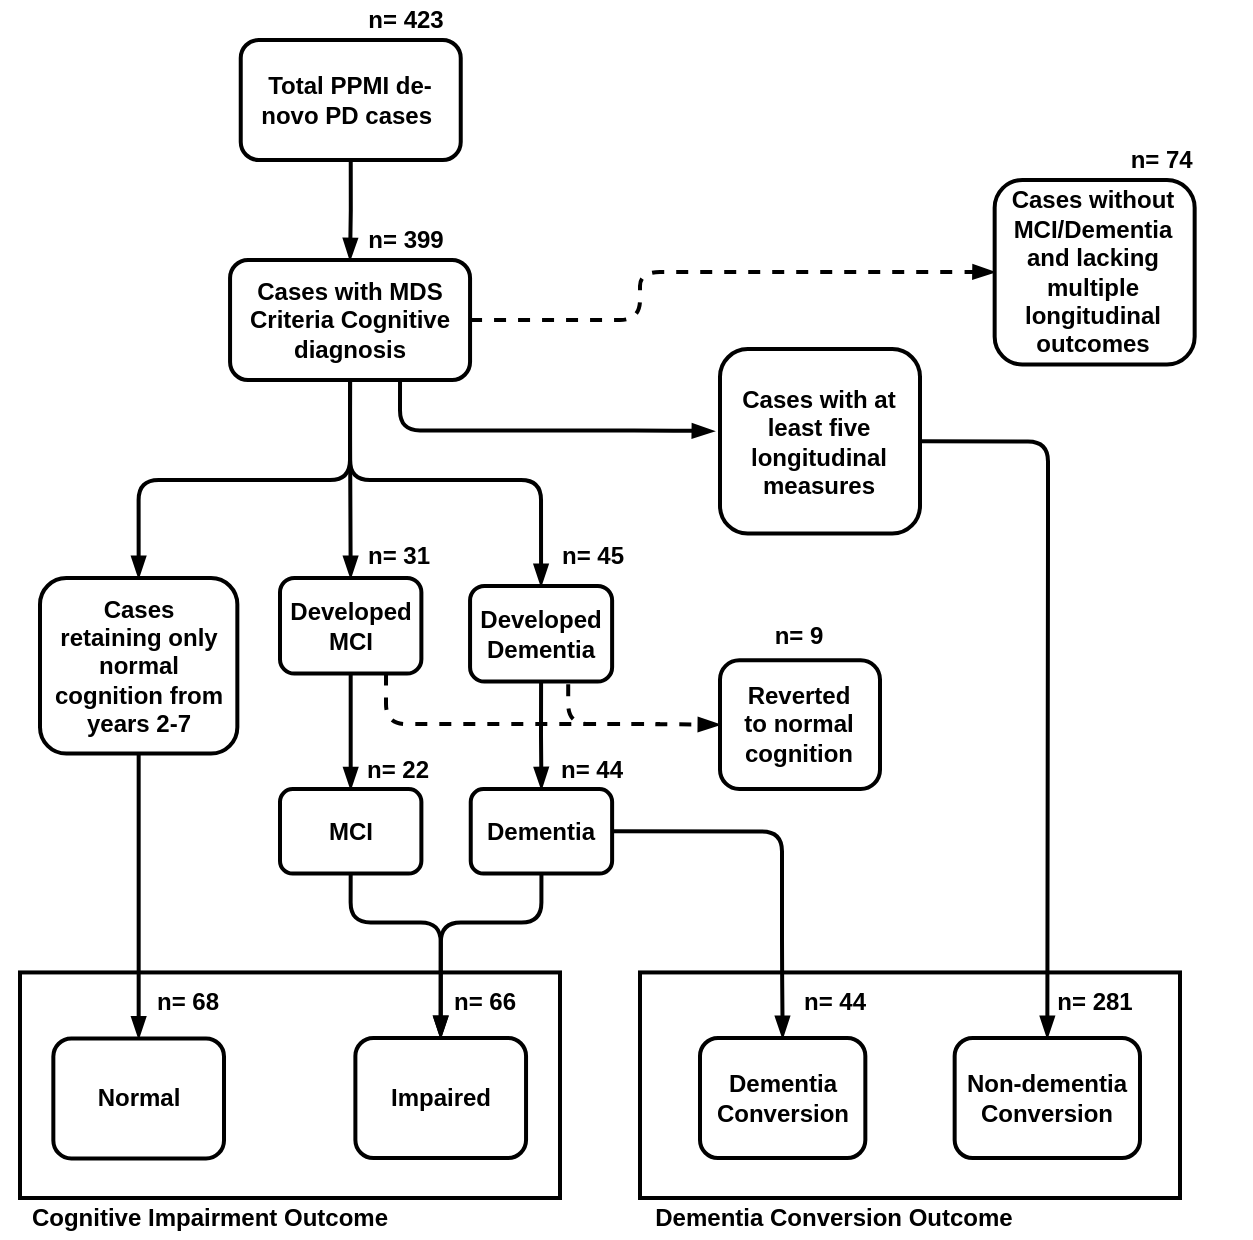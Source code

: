 <mxfile version="15.2.9" type="github">
  <diagram id="m0jhYUX43kVfqd_45DZe" name="Page-1">
    <mxGraphModel dx="3567" dy="2581" grid="1" gridSize="10" guides="1" tooltips="1" connect="1" arrows="1" fold="1" page="1" pageScale="1" pageWidth="850" pageHeight="1100" math="0" shadow="0">
      <root>
        <mxCell id="0" />
        <mxCell id="1" parent="0" />
        <mxCell id="LJdBZqf7PGFSziv4PStR-32" value="" style="rounded=0;whiteSpace=wrap;html=1;strokeWidth=2;fontStyle=1" parent="1" vertex="1">
          <mxGeometry x="-730" y="486.22" width="270" height="112.78" as="geometry" />
        </mxCell>
        <mxCell id="qDFyCuyVWxihaTcqMEYJ-1" style="edgeStyle=orthogonalEdgeStyle;rounded=1;orthogonalLoop=1;jettySize=auto;html=1;exitX=0.5;exitY=1;exitDx=0;exitDy=0;entryX=0.5;entryY=0;entryDx=0;entryDy=0;strokeWidth=2;fontStyle=1;endArrow=blockThin;endFill=1;startArrow=none;startFill=0;" parent="1" source="Yrw_5gS3c1wIbg4zPTFx-1" target="Yrw_5gS3c1wIbg4zPTFx-2" edge="1">
          <mxGeometry relative="1" as="geometry">
            <Array as="points">
              <mxPoint x="-565" y="240" />
              <mxPoint x="-671" y="240" />
            </Array>
          </mxGeometry>
        </mxCell>
        <mxCell id="qDFyCuyVWxihaTcqMEYJ-17" style="edgeStyle=orthogonalEdgeStyle;rounded=0;orthogonalLoop=1;jettySize=auto;html=1;exitX=0.5;exitY=1;exitDx=0;exitDy=0;entryX=0.5;entryY=0;entryDx=0;entryDy=0;strokeWidth=2;fontStyle=1;endArrow=blockThin;endFill=1;startArrow=none;startFill=0;" parent="1" source="qDFyCuyVWxihaTcqMEYJ-16" target="Yrw_5gS3c1wIbg4zPTFx-1" edge="1">
          <mxGeometry relative="1" as="geometry" />
        </mxCell>
        <mxCell id="qDFyCuyVWxihaTcqMEYJ-27" value="" style="group;strokeWidth=2;fontStyle=1" parent="1" vertex="1" connectable="0">
          <mxGeometry x="-704.97" y="130" width="200" height="60" as="geometry" />
        </mxCell>
        <mxCell id="Yrw_5gS3c1wIbg4zPTFx-1" value="Cases with MDS Criteria Cognitive diagnosis" style="rounded=1;whiteSpace=wrap;html=1;fontStyle=1;strokeWidth=2;" parent="qDFyCuyVWxihaTcqMEYJ-27" vertex="1">
          <mxGeometry x="80" width="120" height="60" as="geometry" />
        </mxCell>
        <mxCell id="qDFyCuyVWxihaTcqMEYJ-28" value="" style="group;strokeWidth=2;fontStyle=1" parent="1" vertex="1" connectable="0">
          <mxGeometry x="-704.63" y="20" width="200" height="60" as="geometry" />
        </mxCell>
        <mxCell id="qDFyCuyVWxihaTcqMEYJ-16" value="Total PPMI de-novo PD cases&amp;nbsp;" style="rounded=1;whiteSpace=wrap;html=1;fontStyle=1;strokeWidth=2;" parent="qDFyCuyVWxihaTcqMEYJ-28" vertex="1">
          <mxGeometry x="85" width="110" height="60" as="geometry" />
        </mxCell>
        <mxCell id="LJdBZqf7PGFSziv4PStR-49" style="edgeStyle=orthogonalEdgeStyle;rounded=1;orthogonalLoop=1;jettySize=auto;html=1;exitX=0.5;exitY=1;exitDx=0;exitDy=0;entryX=0.5;entryY=0;entryDx=0;entryDy=0;strokeWidth=2;fontStyle=1;endArrow=blockThin;endFill=1;" parent="1" source="qDFyCuyVWxihaTcqMEYJ-38" target="LJdBZqf7PGFSziv4PStR-30" edge="1">
          <mxGeometry relative="1" as="geometry">
            <Array as="points">
              <mxPoint x="-469" y="461.22" />
              <mxPoint x="-520" y="461.22" />
            </Array>
          </mxGeometry>
        </mxCell>
        <mxCell id="qDFyCuyVWxihaTcqMEYJ-38" value="Dementia" style="rounded=1;whiteSpace=wrap;html=1;fontStyle=1;strokeWidth=2;" parent="1" vertex="1">
          <mxGeometry x="-504.63" y="394.56" width="70.69" height="42.22" as="geometry" />
        </mxCell>
        <mxCell id="qDFyCuyVWxihaTcqMEYJ-39" value="n= 44" style="text;html=1;strokeColor=none;fillColor=none;align=center;verticalAlign=middle;whiteSpace=wrap;rounded=0;fontStyle=1;strokeWidth=2;" parent="1" vertex="1">
          <mxGeometry x="-483.89" y="374.56" width="80" height="20" as="geometry" />
        </mxCell>
        <mxCell id="LJdBZqf7PGFSziv4PStR-14" style="edgeStyle=orthogonalEdgeStyle;rounded=0;orthogonalLoop=1;jettySize=auto;html=1;exitX=0.5;exitY=1;exitDx=0;exitDy=0;entryX=0.5;entryY=0;entryDx=0;entryDy=0;strokeWidth=2;fontStyle=1;endArrow=blockThin;endFill=1;startArrow=none;startFill=0;" parent="1" source="qDFyCuyVWxihaTcqMEYJ-46" target="qDFyCuyVWxihaTcqMEYJ-42" edge="1">
          <mxGeometry relative="1" as="geometry" />
        </mxCell>
        <mxCell id="LJdBZqf7PGFSziv4PStR-24" style="edgeStyle=orthogonalEdgeStyle;rounded=0;orthogonalLoop=1;jettySize=auto;html=1;exitX=0.5;exitY=1;exitDx=0;exitDy=0;entryX=0.5;entryY=0;entryDx=0;entryDy=0;strokeWidth=2;fontStyle=1;endArrow=blockThin;endFill=1;startArrow=none;startFill=0;" parent="1" source="Yrw_5gS3c1wIbg4zPTFx-2" target="qDFyCuyVWxihaTcqMEYJ-56" edge="1">
          <mxGeometry relative="1" as="geometry" />
        </mxCell>
        <mxCell id="LJdBZqf7PGFSziv4PStR-25" value="n= 45" style="text;html=1;strokeColor=none;fillColor=none;align=center;verticalAlign=middle;whiteSpace=wrap;rounded=0;fontStyle=1;strokeWidth=2;" parent="1" vertex="1">
          <mxGeometry x="-483.003" y="266.779" width="79.114" height="22.222" as="geometry" />
        </mxCell>
        <mxCell id="LJdBZqf7PGFSziv4PStR-33" value="" style="rounded=0;whiteSpace=wrap;html=1;strokeWidth=2;fontStyle=1" parent="1" vertex="1">
          <mxGeometry x="-420" y="486.22" width="270" height="112.78" as="geometry" />
        </mxCell>
        <mxCell id="qDFyCuyVWxihaTcqMEYJ-59" value="n= 68" style="text;html=1;strokeColor=none;fillColor=none;align=center;verticalAlign=middle;whiteSpace=wrap;rounded=0;fontStyle=1;strokeWidth=2;" parent="1" vertex="1">
          <mxGeometry x="-671.33" y="491.22" width="50" height="20" as="geometry" />
        </mxCell>
        <mxCell id="LJdBZqf7PGFSziv4PStR-4" value="n= 31" style="text;html=1;strokeColor=none;fillColor=none;align=center;verticalAlign=middle;whiteSpace=wrap;rounded=0;fontStyle=1;strokeWidth=2;" parent="1" vertex="1">
          <mxGeometry x="-560.31" y="266.78" width="39.11" height="22.22" as="geometry" />
        </mxCell>
        <mxCell id="qDFyCuyVWxihaTcqMEYJ-43" value="n= 22" style="text;html=1;strokeColor=none;fillColor=none;align=center;verticalAlign=middle;whiteSpace=wrap;rounded=0;fontStyle=1;strokeWidth=2;" parent="1" vertex="1">
          <mxGeometry x="-576.549" y="374.56" width="71.579" height="20" as="geometry" />
        </mxCell>
        <mxCell id="LJdBZqf7PGFSziv4PStR-37" value="Reverted to normal cognition" style="rounded=1;whiteSpace=wrap;html=1;fontStyle=1;spacingLeft=6;spacingBottom=0;spacingRight=7;strokeWidth=2;" parent="1" vertex="1">
          <mxGeometry x="-380" y="330.12" width="80" height="64.44" as="geometry" />
        </mxCell>
        <mxCell id="LJdBZqf7PGFSziv4PStR-31" value="n= 66" style="text;html=1;strokeColor=none;fillColor=none;align=center;verticalAlign=middle;whiteSpace=wrap;rounded=0;fontStyle=1;strokeWidth=2;" parent="1" vertex="1">
          <mxGeometry x="-540.003" y="491.22" width="85.333" height="20" as="geometry" />
        </mxCell>
        <mxCell id="Yrw_5gS3c1wIbg4zPTFx-2" value="Cases retaining only normal cognition from years 2-7" style="rounded=1;whiteSpace=wrap;html=1;fontStyle=1;spacingLeft=6;spacingRight=6;strokeWidth=2;" parent="1" vertex="1">
          <mxGeometry x="-720" y="289" width="98.67" height="87.78" as="geometry" />
        </mxCell>
        <mxCell id="qDFyCuyVWxihaTcqMEYJ-11" value="n= 423" style="text;html=1;strokeColor=none;fillColor=none;align=center;verticalAlign=middle;whiteSpace=wrap;rounded=0;fontStyle=1;strokeWidth=2;" parent="1" vertex="1">
          <mxGeometry x="-576.55" width="80" height="20" as="geometry" />
        </mxCell>
        <mxCell id="LJdBZqf7PGFSziv4PStR-51" style="edgeStyle=orthogonalEdgeStyle;rounded=1;orthogonalLoop=1;jettySize=auto;html=1;exitX=0.75;exitY=1;exitDx=0;exitDy=0;dashed=1;strokeWidth=2;fontStyle=1;endArrow=blockThin;endFill=1;startArrow=none;startFill=0;entryX=0;entryY=0.5;entryDx=0;entryDy=0;" parent="1" source="qDFyCuyVWxihaTcqMEYJ-46" target="LJdBZqf7PGFSziv4PStR-37" edge="1">
          <mxGeometry relative="1" as="geometry">
            <mxPoint x="-390" y="359" as="targetPoint" />
            <Array as="points">
              <mxPoint x="-547" y="362" />
              <mxPoint x="-420" y="362" />
            </Array>
          </mxGeometry>
        </mxCell>
        <mxCell id="qDFyCuyVWxihaTcqMEYJ-46" value="Developed &lt;br&gt;MCI" style="rounded=1;whiteSpace=wrap;html=1;fontStyle=1;strokeWidth=2;" parent="1" vertex="1">
          <mxGeometry x="-600.0" y="289" width="70.69" height="47.78" as="geometry" />
        </mxCell>
        <mxCell id="LJdBZqf7PGFSziv4PStR-46" style="edgeStyle=orthogonalEdgeStyle;rounded=1;orthogonalLoop=1;jettySize=auto;html=1;exitX=0.5;exitY=1;exitDx=0;exitDy=0;entryX=0.5;entryY=0;entryDx=0;entryDy=0;strokeWidth=2;fontStyle=1;endArrow=blockThin;endFill=1;startArrow=none;startFill=0;" parent="1" source="qDFyCuyVWxihaTcqMEYJ-42" target="LJdBZqf7PGFSziv4PStR-30" edge="1">
          <mxGeometry relative="1" as="geometry">
            <Array as="points">
              <mxPoint x="-565" y="461.22" />
              <mxPoint x="-520" y="461.22" />
            </Array>
          </mxGeometry>
        </mxCell>
        <mxCell id="qDFyCuyVWxihaTcqMEYJ-42" value="MCI" style="rounded=1;whiteSpace=wrap;html=1;fontStyle=1;strokeWidth=2;" parent="1" vertex="1">
          <mxGeometry x="-600.0" y="394.56" width="70.69" height="42.22" as="geometry" />
        </mxCell>
        <mxCell id="qDFyCuyVWxihaTcqMEYJ-56" value="Normal" style="rounded=1;whiteSpace=wrap;html=1;fontStyle=1;strokeWidth=2;" parent="1" vertex="1">
          <mxGeometry x="-713.33" y="519.22" width="85.333" height="60" as="geometry" />
        </mxCell>
        <mxCell id="LJdBZqf7PGFSziv4PStR-45" style="edgeStyle=orthogonalEdgeStyle;rounded=0;orthogonalLoop=1;jettySize=auto;html=1;exitX=0.5;exitY=1;exitDx=0;exitDy=0;entryX=0.5;entryY=0;entryDx=0;entryDy=0;strokeWidth=2;fontStyle=1;endArrow=blockThin;endFill=1;startArrow=none;startFill=0;" parent="1" source="qDFyCuyVWxihaTcqMEYJ-33" target="qDFyCuyVWxihaTcqMEYJ-38" edge="1">
          <mxGeometry relative="1" as="geometry">
            <mxPoint x="-430.224" y="383.441" as="targetPoint" />
          </mxGeometry>
        </mxCell>
        <mxCell id="qDFyCuyVWxihaTcqMEYJ-33" value="Developed Dementia" style="rounded=1;whiteSpace=wrap;html=1;fontStyle=1;strokeWidth=2;" parent="1" vertex="1">
          <mxGeometry x="-504.97" y="293" width="71.03" height="47.78" as="geometry" />
        </mxCell>
        <mxCell id="qDFyCuyVWxihaTcqMEYJ-15" value="n= 399" style="text;html=1;strokeColor=none;fillColor=none;align=center;verticalAlign=middle;whiteSpace=wrap;rounded=0;fontStyle=1;strokeWidth=2;" parent="1" vertex="1">
          <mxGeometry x="-576.55" y="110" width="80" height="20" as="geometry" />
        </mxCell>
        <mxCell id="LJdBZqf7PGFSziv4PStR-30" value="Impaired" style="rounded=1;whiteSpace=wrap;html=1;fontStyle=1;strokeWidth=2;" parent="1" vertex="1">
          <mxGeometry x="-562.31" y="519" width="85.333" height="60" as="geometry" />
        </mxCell>
        <mxCell id="LJdBZqf7PGFSziv4PStR-43" style="edgeStyle=orthogonalEdgeStyle;rounded=1;orthogonalLoop=1;jettySize=auto;html=1;exitX=0.5;exitY=1;exitDx=0;exitDy=0;entryX=0.5;entryY=0;entryDx=0;entryDy=0;strokeWidth=2;fontStyle=1;endArrow=blockThin;endFill=1;startArrow=none;startFill=0;" parent="1" source="Yrw_5gS3c1wIbg4zPTFx-1" target="qDFyCuyVWxihaTcqMEYJ-46" edge="1">
          <mxGeometry relative="1" as="geometry">
            <mxPoint x="-547" y="310" as="targetPoint" />
            <Array as="points">
              <mxPoint x="-565" y="210" />
              <mxPoint x="-565" y="210" />
            </Array>
          </mxGeometry>
        </mxCell>
        <mxCell id="LJdBZqf7PGFSziv4PStR-44" style="edgeStyle=orthogonalEdgeStyle;rounded=1;orthogonalLoop=1;jettySize=auto;html=1;exitX=0.5;exitY=1;exitDx=0;exitDy=0;entryX=0.5;entryY=0;entryDx=0;entryDy=0;strokeWidth=2;fontStyle=1;endArrow=blockThin;endFill=1;startArrow=none;startFill=0;" parent="1" source="Yrw_5gS3c1wIbg4zPTFx-1" target="qDFyCuyVWxihaTcqMEYJ-33" edge="1">
          <mxGeometry relative="1" as="geometry">
            <Array as="points">
              <mxPoint x="-565" y="240" />
              <mxPoint x="-469" y="240" />
            </Array>
          </mxGeometry>
        </mxCell>
        <mxCell id="LJdBZqf7PGFSziv4PStR-56" value="n= 9" style="text;html=1;strokeColor=none;fillColor=none;align=center;verticalAlign=middle;whiteSpace=wrap;rounded=0;fontStyle=1;strokeWidth=2;" parent="1" vertex="1">
          <mxGeometry x="-380" y="305.12" width="79.11" height="25" as="geometry" />
        </mxCell>
        <mxCell id="LJdBZqf7PGFSziv4PStR-62" style="edgeStyle=orthogonalEdgeStyle;rounded=1;orthogonalLoop=1;jettySize=auto;html=1;exitX=1;exitY=0.5;exitDx=0;exitDy=0;entryX=0.5;entryY=0;entryDx=0;entryDy=0;endArrow=blockThin;endFill=1;strokeWidth=2;fontStyle=1;startArrow=none;startFill=0;" parent="1" source="LJdBZqf7PGFSziv4PStR-58" target="LJdBZqf7PGFSziv4PStR-35" edge="1">
          <mxGeometry relative="1" as="geometry">
            <Array as="points">
              <mxPoint x="-216" y="221" />
              <mxPoint x="-216" y="267" />
            </Array>
          </mxGeometry>
        </mxCell>
        <mxCell id="LJdBZqf7PGFSziv4PStR-58" value="Cases with at least five longitudinal measures" style="rounded=1;whiteSpace=wrap;html=1;fontStyle=1;spacingLeft=6;spacingBottom=0;spacingRight=7;strokeWidth=2;" parent="1" vertex="1">
          <mxGeometry x="-380" y="174.56" width="100" height="92.22" as="geometry" />
        </mxCell>
        <mxCell id="LJdBZqf7PGFSziv4PStR-66" style="edgeStyle=orthogonalEdgeStyle;rounded=1;orthogonalLoop=1;jettySize=auto;html=1;dashed=1;strokeWidth=2;fontStyle=1;endArrow=none;endFill=0;startArrow=none;startFill=0;exitX=0.691;exitY=1.027;exitDx=0;exitDy=0;exitPerimeter=0;" parent="1" source="qDFyCuyVWxihaTcqMEYJ-33" edge="1">
          <mxGeometry relative="1" as="geometry">
            <mxPoint x="-455" y="349" as="sourcePoint" />
            <mxPoint x="-410" y="362" as="targetPoint" />
            <Array as="points">
              <mxPoint x="-456" y="362" />
            </Array>
          </mxGeometry>
        </mxCell>
        <mxCell id="LJdBZqf7PGFSziv4PStR-35" value="Non-dementia Conversion" style="rounded=1;whiteSpace=wrap;html=1;fontStyle=1;strokeWidth=2;" parent="1" vertex="1">
          <mxGeometry x="-262.67" y="519" width="92.67" height="60" as="geometry" />
        </mxCell>
        <mxCell id="LJdBZqf7PGFSziv4PStR-71" style="edgeStyle=orthogonalEdgeStyle;rounded=1;orthogonalLoop=1;jettySize=auto;html=1;exitX=0.75;exitY=1;exitDx=0;exitDy=0;strokeWidth=2;fontStyle=1;endArrow=blockThin;endFill=1;startArrow=none;startFill=0;entryX=0;entryY=0.5;entryDx=0;entryDy=0;" parent="1" edge="1">
          <mxGeometry relative="1" as="geometry">
            <mxPoint x="-539.983" y="190.0" as="sourcePoint" />
            <mxPoint x="-383" y="215.56" as="targetPoint" />
            <Array as="points">
              <mxPoint x="-540" y="215.22" />
              <mxPoint x="-413" y="215.22" />
            </Array>
          </mxGeometry>
        </mxCell>
        <mxCell id="8oZCdKd4IrshZltbQGv5-1" value="n= 281" style="text;html=1;strokeColor=none;fillColor=none;align=center;verticalAlign=middle;whiteSpace=wrap;rounded=0;fontStyle=1;strokeWidth=2;" parent="1" vertex="1">
          <mxGeometry x="-235.333" y="491.22" width="85.333" height="20" as="geometry" />
        </mxCell>
        <mxCell id="dkCTU4FzcxiOdmrPTIT_-2" value="Dementia Conversion" style="rounded=1;whiteSpace=wrap;html=1;fontStyle=1;strokeWidth=2;" vertex="1" parent="1">
          <mxGeometry x="-390" y="519" width="82.67" height="60" as="geometry" />
        </mxCell>
        <mxCell id="dkCTU4FzcxiOdmrPTIT_-6" style="edgeStyle=orthogonalEdgeStyle;rounded=1;orthogonalLoop=1;jettySize=auto;html=1;entryX=0.5;entryY=0;entryDx=0;entryDy=0;strokeWidth=2;fontStyle=1;endArrow=blockThin;endFill=1;exitX=1;exitY=0.5;exitDx=0;exitDy=0;" edge="1" parent="1" source="qDFyCuyVWxihaTcqMEYJ-38" target="dkCTU4FzcxiOdmrPTIT_-2">
          <mxGeometry relative="1" as="geometry">
            <Array as="points">
              <mxPoint x="-349" y="416" />
              <mxPoint x="-349" y="480" />
              <mxPoint x="-349" y="480" />
            </Array>
            <mxPoint x="-400" y="437" as="sourcePoint" />
            <mxPoint x="-521.203" y="519.22" as="targetPoint" />
          </mxGeometry>
        </mxCell>
        <mxCell id="dkCTU4FzcxiOdmrPTIT_-7" value="n= 44" style="text;html=1;strokeColor=none;fillColor=none;align=center;verticalAlign=middle;whiteSpace=wrap;rounded=0;fontStyle=1;strokeWidth=2;" vertex="1" parent="1">
          <mxGeometry x="-365.333" y="491.22" width="85.333" height="20" as="geometry" />
        </mxCell>
        <mxCell id="dkCTU4FzcxiOdmrPTIT_-10" style="edgeStyle=orthogonalEdgeStyle;rounded=1;orthogonalLoop=1;jettySize=auto;html=1;exitX=1;exitY=0.5;exitDx=0;exitDy=0;strokeWidth=2;fontStyle=1;endArrow=blockThin;endFill=1;startArrow=none;startFill=0;entryX=0;entryY=0.5;entryDx=0;entryDy=0;dashed=1;" edge="1" parent="1" source="Yrw_5gS3c1wIbg4zPTFx-1" target="dkCTU4FzcxiOdmrPTIT_-11">
          <mxGeometry relative="1" as="geometry">
            <mxPoint x="-476.963" y="110.0" as="sourcePoint" />
            <mxPoint x="-340" y="136" as="targetPoint" />
            <Array as="points">
              <mxPoint x="-420" y="160" />
              <mxPoint x="-420" y="136" />
              <mxPoint x="-250" y="136" />
            </Array>
          </mxGeometry>
        </mxCell>
        <mxCell id="dkCTU4FzcxiOdmrPTIT_-11" value="Cases without MCI/Dementia and lacking multiple longitudinal outcomes" style="rounded=1;whiteSpace=wrap;html=1;fontStyle=1;spacingLeft=6;spacingBottom=0;spacingRight=7;strokeWidth=2;" vertex="1" parent="1">
          <mxGeometry x="-242.67" y="90" width="100" height="92.22" as="geometry" />
        </mxCell>
        <mxCell id="dkCTU4FzcxiOdmrPTIT_-12" value="n= 74&amp;nbsp;" style="text;html=1;strokeColor=none;fillColor=none;align=center;verticalAlign=middle;whiteSpace=wrap;rounded=0;fontStyle=1;strokeWidth=2;" vertex="1" parent="1">
          <mxGeometry x="-200.003" y="70" width="85.333" height="20" as="geometry" />
        </mxCell>
        <mxCell id="dkCTU4FzcxiOdmrPTIT_-13" value="Cognitive Impairment Outcome" style="text;html=1;strokeColor=none;fillColor=none;align=center;verticalAlign=middle;whiteSpace=wrap;rounded=0;fontStyle=1;strokeWidth=2;" vertex="1" parent="1">
          <mxGeometry x="-740" y="599" width="210" height="20" as="geometry" />
        </mxCell>
        <mxCell id="dkCTU4FzcxiOdmrPTIT_-14" value="Dementia Conversion Outcome" style="text;html=1;strokeColor=none;fillColor=none;align=center;verticalAlign=middle;whiteSpace=wrap;rounded=0;fontStyle=1;strokeWidth=2;" vertex="1" parent="1">
          <mxGeometry x="-427.67" y="599" width="210" height="20" as="geometry" />
        </mxCell>
      </root>
    </mxGraphModel>
  </diagram>
</mxfile>
